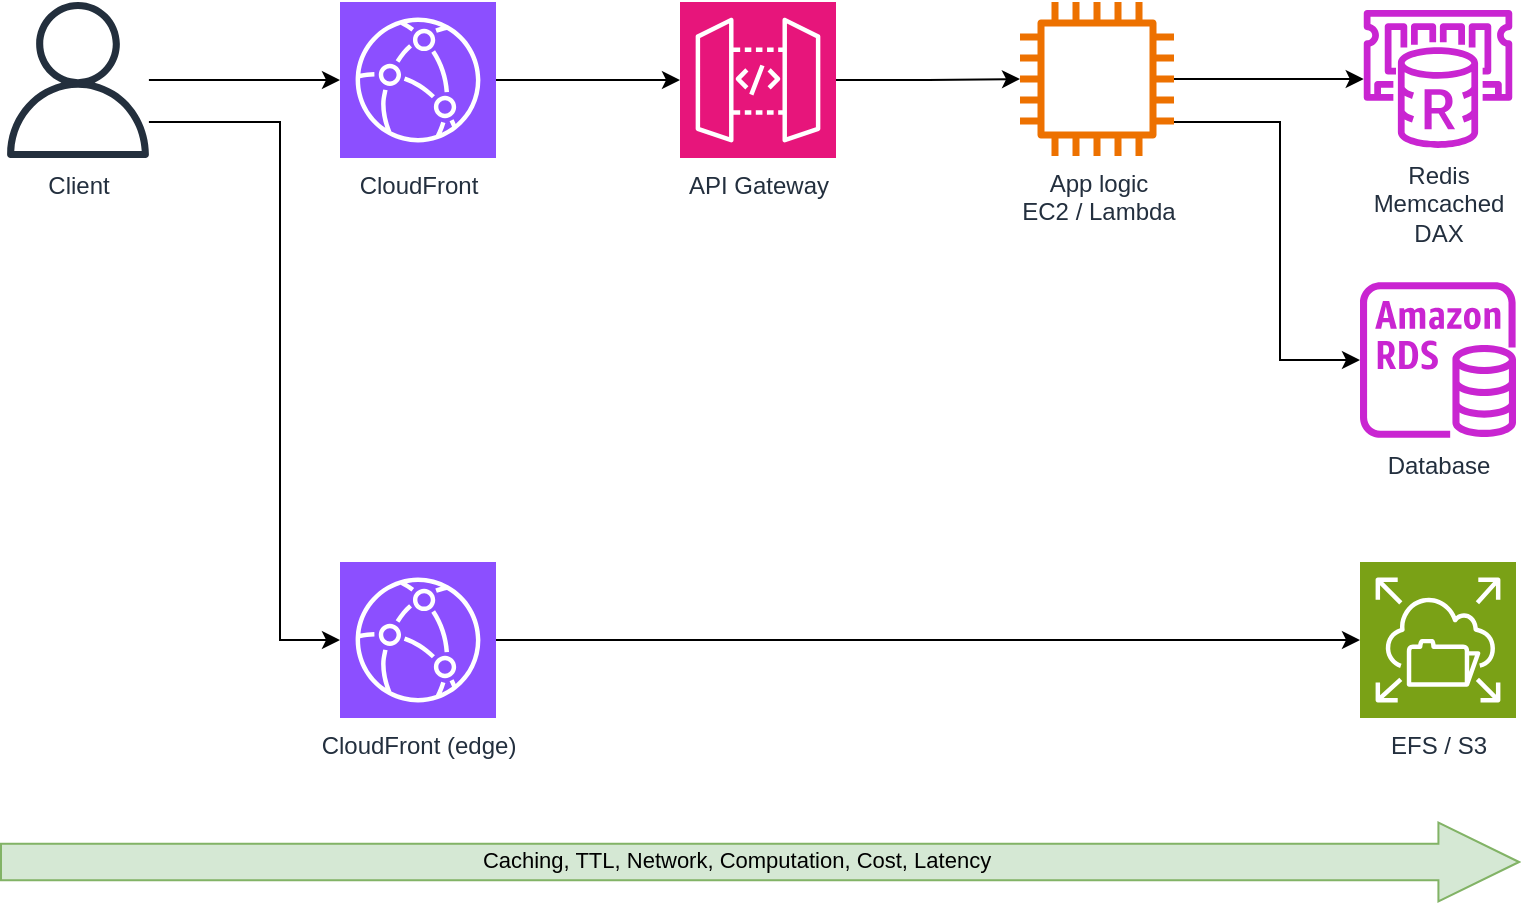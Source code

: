 <mxfile version="26.0.4">
  <diagram name="Page-1" id="epBr5RJ4D51e1GqINCC9">
    <mxGraphModel dx="928" dy="998" grid="1" gridSize="10" guides="1" tooltips="1" connect="1" arrows="1" fold="1" page="1" pageScale="1" pageWidth="850" pageHeight="1100" math="0" shadow="0">
      <root>
        <mxCell id="0" />
        <mxCell id="1" parent="0" />
        <mxCell id="X7iUIU7B1h5U10Tc-HBw-10" style="edgeStyle=orthogonalEdgeStyle;rounded=0;orthogonalLoop=1;jettySize=auto;html=1;" edge="1" parent="1" source="X7iUIU7B1h5U10Tc-HBw-1" target="X7iUIU7B1h5U10Tc-HBw-2">
          <mxGeometry relative="1" as="geometry" />
        </mxCell>
        <mxCell id="X7iUIU7B1h5U10Tc-HBw-1" value="Client" style="sketch=0;outlineConnect=0;fontColor=#232F3E;gradientColor=none;fillColor=#232F3D;strokeColor=none;dashed=0;verticalLabelPosition=bottom;verticalAlign=top;align=center;html=1;fontSize=12;fontStyle=0;aspect=fixed;pointerEvents=1;shape=mxgraph.aws4.user;" vertex="1" parent="1">
          <mxGeometry x="60" y="350" width="78" height="78" as="geometry" />
        </mxCell>
        <mxCell id="X7iUIU7B1h5U10Tc-HBw-11" style="edgeStyle=orthogonalEdgeStyle;rounded=0;orthogonalLoop=1;jettySize=auto;html=1;" edge="1" parent="1" source="X7iUIU7B1h5U10Tc-HBw-2" target="X7iUIU7B1h5U10Tc-HBw-3">
          <mxGeometry relative="1" as="geometry" />
        </mxCell>
        <mxCell id="X7iUIU7B1h5U10Tc-HBw-2" value="CloudFront" style="sketch=0;points=[[0,0,0],[0.25,0,0],[0.5,0,0],[0.75,0,0],[1,0,0],[0,1,0],[0.25,1,0],[0.5,1,0],[0.75,1,0],[1,1,0],[0,0.25,0],[0,0.5,0],[0,0.75,0],[1,0.25,0],[1,0.5,0],[1,0.75,0]];outlineConnect=0;fontColor=#232F3E;fillColor=#8C4FFF;strokeColor=#ffffff;dashed=0;verticalLabelPosition=bottom;verticalAlign=top;align=center;html=1;fontSize=12;fontStyle=0;aspect=fixed;shape=mxgraph.aws4.resourceIcon;resIcon=mxgraph.aws4.cloudfront;" vertex="1" parent="1">
          <mxGeometry x="230" y="350" width="78" height="78" as="geometry" />
        </mxCell>
        <mxCell id="X7iUIU7B1h5U10Tc-HBw-12" style="edgeStyle=orthogonalEdgeStyle;rounded=0;orthogonalLoop=1;jettySize=auto;html=1;" edge="1" parent="1" source="X7iUIU7B1h5U10Tc-HBw-3" target="X7iUIU7B1h5U10Tc-HBw-4">
          <mxGeometry relative="1" as="geometry" />
        </mxCell>
        <mxCell id="X7iUIU7B1h5U10Tc-HBw-3" value="API Gateway" style="sketch=0;points=[[0,0,0],[0.25,0,0],[0.5,0,0],[0.75,0,0],[1,0,0],[0,1,0],[0.25,1,0],[0.5,1,0],[0.75,1,0],[1,1,0],[0,0.25,0],[0,0.5,0],[0,0.75,0],[1,0.25,0],[1,0.5,0],[1,0.75,0]];outlineConnect=0;fontColor=#232F3E;fillColor=#E7157B;strokeColor=#ffffff;dashed=0;verticalLabelPosition=bottom;verticalAlign=top;align=center;html=1;fontSize=12;fontStyle=0;aspect=fixed;shape=mxgraph.aws4.resourceIcon;resIcon=mxgraph.aws4.api_gateway;" vertex="1" parent="1">
          <mxGeometry x="400" y="350" width="78" height="78" as="geometry" />
        </mxCell>
        <mxCell id="X7iUIU7B1h5U10Tc-HBw-13" style="edgeStyle=orthogonalEdgeStyle;rounded=0;orthogonalLoop=1;jettySize=auto;html=1;" edge="1" parent="1" source="X7iUIU7B1h5U10Tc-HBw-4" target="X7iUIU7B1h5U10Tc-HBw-7">
          <mxGeometry relative="1" as="geometry" />
        </mxCell>
        <mxCell id="X7iUIU7B1h5U10Tc-HBw-15" style="edgeStyle=orthogonalEdgeStyle;rounded=0;orthogonalLoop=1;jettySize=auto;html=1;" edge="1" parent="1" source="X7iUIU7B1h5U10Tc-HBw-4" target="X7iUIU7B1h5U10Tc-HBw-6">
          <mxGeometry relative="1" as="geometry">
            <Array as="points">
              <mxPoint x="700" y="410" />
              <mxPoint x="700" y="529" />
            </Array>
          </mxGeometry>
        </mxCell>
        <mxCell id="X7iUIU7B1h5U10Tc-HBw-4" value="App logic&lt;div&gt;EC2 / Lambda&lt;/div&gt;" style="sketch=0;outlineConnect=0;fontColor=#232F3E;gradientColor=none;fillColor=#ED7100;strokeColor=none;dashed=0;verticalLabelPosition=bottom;verticalAlign=top;align=center;html=1;fontSize=12;fontStyle=0;aspect=fixed;pointerEvents=1;shape=mxgraph.aws4.instance2;" vertex="1" parent="1">
          <mxGeometry x="570" y="350" width="77" height="77" as="geometry" />
        </mxCell>
        <mxCell id="X7iUIU7B1h5U10Tc-HBw-5" value="EFS / S3" style="sketch=0;points=[[0,0,0],[0.25,0,0],[0.5,0,0],[0.75,0,0],[1,0,0],[0,1,0],[0.25,1,0],[0.5,1,0],[0.75,1,0],[1,1,0],[0,0.25,0],[0,0.5,0],[0,0.75,0],[1,0.25,0],[1,0.5,0],[1,0.75,0]];outlineConnect=0;fontColor=#232F3E;fillColor=#7AA116;strokeColor=#ffffff;dashed=0;verticalLabelPosition=bottom;verticalAlign=top;align=center;html=1;fontSize=12;fontStyle=0;aspect=fixed;shape=mxgraph.aws4.resourceIcon;resIcon=mxgraph.aws4.elastic_file_system;" vertex="1" parent="1">
          <mxGeometry x="740" y="630" width="78" height="78" as="geometry" />
        </mxCell>
        <mxCell id="X7iUIU7B1h5U10Tc-HBw-6" value="Database" style="sketch=0;outlineConnect=0;fontColor=#232F3E;gradientColor=none;fillColor=#C925D1;strokeColor=none;dashed=0;verticalLabelPosition=bottom;verticalAlign=top;align=center;html=1;fontSize=12;fontStyle=0;aspect=fixed;pointerEvents=1;shape=mxgraph.aws4.rds_instance;" vertex="1" parent="1">
          <mxGeometry x="740" y="490" width="78" height="78" as="geometry" />
        </mxCell>
        <mxCell id="X7iUIU7B1h5U10Tc-HBw-7" value="Redis&lt;div&gt;Memcached&lt;/div&gt;&lt;div&gt;DAX&lt;/div&gt;" style="sketch=0;outlineConnect=0;fontColor=#232F3E;gradientColor=none;fillColor=#C925D1;strokeColor=none;dashed=0;verticalLabelPosition=bottom;verticalAlign=top;align=center;html=1;fontSize=12;fontStyle=0;aspect=fixed;pointerEvents=1;shape=mxgraph.aws4.elasticache_for_redis;" vertex="1" parent="1">
          <mxGeometry x="740" y="354" width="78" height="69" as="geometry" />
        </mxCell>
        <mxCell id="X7iUIU7B1h5U10Tc-HBw-9" style="edgeStyle=orthogonalEdgeStyle;rounded=0;orthogonalLoop=1;jettySize=auto;html=1;" edge="1" parent="1" source="X7iUIU7B1h5U10Tc-HBw-8" target="X7iUIU7B1h5U10Tc-HBw-5">
          <mxGeometry relative="1" as="geometry" />
        </mxCell>
        <mxCell id="X7iUIU7B1h5U10Tc-HBw-8" value="CloudFront (edge)" style="sketch=0;points=[[0,0,0],[0.25,0,0],[0.5,0,0],[0.75,0,0],[1,0,0],[0,1,0],[0.25,1,0],[0.5,1,0],[0.75,1,0],[1,1,0],[0,0.25,0],[0,0.5,0],[0,0.75,0],[1,0.25,0],[1,0.5,0],[1,0.75,0]];outlineConnect=0;fontColor=#232F3E;fillColor=#8C4FFF;strokeColor=#ffffff;dashed=0;verticalLabelPosition=bottom;verticalAlign=top;align=center;html=1;fontSize=12;fontStyle=0;aspect=fixed;shape=mxgraph.aws4.resourceIcon;resIcon=mxgraph.aws4.cloudfront;" vertex="1" parent="1">
          <mxGeometry x="230" y="630" width="78" height="78" as="geometry" />
        </mxCell>
        <mxCell id="X7iUIU7B1h5U10Tc-HBw-16" style="edgeStyle=orthogonalEdgeStyle;rounded=0;orthogonalLoop=1;jettySize=auto;html=1;entryX=0;entryY=0.5;entryDx=0;entryDy=0;entryPerimeter=0;" edge="1" parent="1" source="X7iUIU7B1h5U10Tc-HBw-1" target="X7iUIU7B1h5U10Tc-HBw-8">
          <mxGeometry relative="1" as="geometry">
            <Array as="points">
              <mxPoint x="200" y="410" />
              <mxPoint x="200" y="669" />
            </Array>
          </mxGeometry>
        </mxCell>
        <mxCell id="X7iUIU7B1h5U10Tc-HBw-17" value="" style="shape=flexArrow;endArrow=classic;html=1;rounded=0;width=18.286;endSize=13.097;fillColor=#d5e8d4;strokeColor=#82b366;" edge="1" parent="1">
          <mxGeometry width="50" height="50" relative="1" as="geometry">
            <mxPoint x="60" y="780" as="sourcePoint" />
            <mxPoint x="820" y="780" as="targetPoint" />
          </mxGeometry>
        </mxCell>
        <mxCell id="X7iUIU7B1h5U10Tc-HBw-19" value="&lt;div&gt;Caching, TTL, Network, Computation, Cost, Latency&lt;/div&gt;" style="edgeLabel;html=1;align=center;verticalAlign=middle;resizable=0;points=[];labelBackgroundColor=none;" vertex="1" connectable="0" parent="X7iUIU7B1h5U10Tc-HBw-17">
          <mxGeometry x="-0.032" y="1" relative="1" as="geometry">
            <mxPoint as="offset" />
          </mxGeometry>
        </mxCell>
      </root>
    </mxGraphModel>
  </diagram>
</mxfile>
